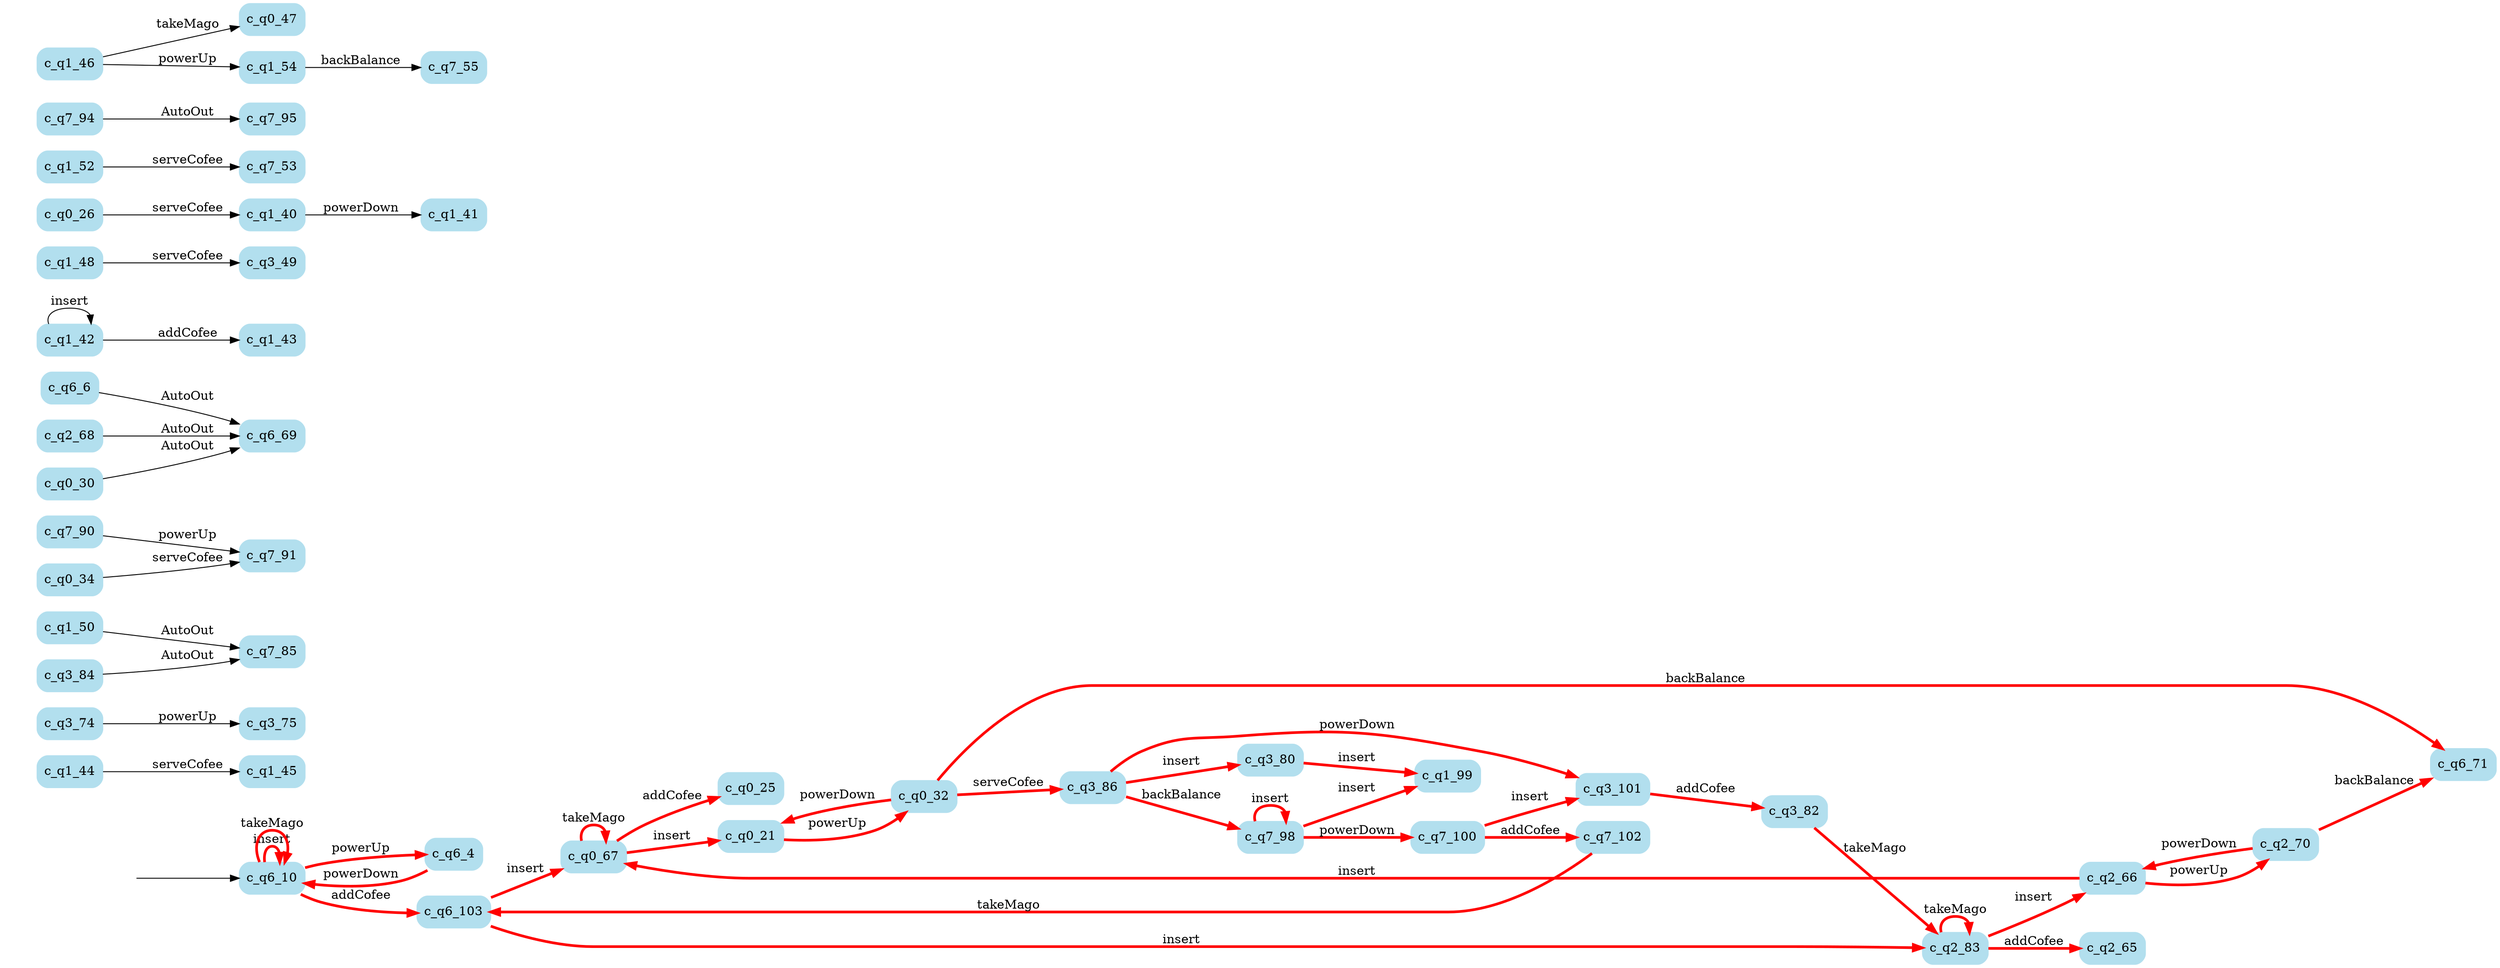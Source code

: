 digraph G {

	rankdir = LR;

	start_c_q6_10[style=invisible];

	node[shape=box, style="rounded, filled", color=lightblue2];

	c_q1_44[label="c_q1_44"];
	c_q2_70[label="c_q2_70"];
	c_q3_80[label="c_q3_80"];
	c_q3_74[label="c_q3_74"];
	c_q3_82[label="c_q3_82"];
	c_q7_85[label="c_q7_85"];
	c_q7_91[label="c_q7_91"];
	c_q6_6[label="c_q6_6"];
	c_q3_101[label="c_q3_101"];
	c_q2_66[label="c_q2_66"];
	c_q1_43[label="c_q1_43"];
	c_q0_32[label="c_q0_32"];
	c_q1_50[label="c_q1_50"];
	c_q1_48[label="c_q1_48"];
	c_q3_49[label="c_q3_49"];
	c_q2_68[label="c_q2_68"];
	c_q6_4[label="c_q6_4"];
	c_q0_25[label="c_q0_25"];
	c_q0_26[label="c_q0_26"];
	c_q7_102[label="c_q7_102"];
	c_q7_53[label="c_q7_53"];
	c_q7_90[label="c_q7_90"];
	c_q6_69[label="c_q6_69"];
	c_q3_84[label="c_q3_84"];
	c_q0_67[label="c_q0_67"];
	c_q3_86[label="c_q3_86"];
	c_q7_98[label="c_q7_98"];
	c_q6_71[label="c_q6_71"];
	c_q1_52[label="c_q1_52"];
	c_q7_94[label="c_q7_94"];
	c_q7_55[label="c_q7_55"];
	c_q0_21[label="c_q0_21"];
	c_q1_41[label="c_q1_41"];
	c_q6_10[label="c_q6_10"];
	c_q0_47[label="c_q0_47"];
	c_q1_46[label="c_q1_46"];
	c_q2_83[label="c_q2_83"];
	c_q0_34[label="c_q0_34"];
	c_q6_103[label="c_q6_103"];
	c_q1_99[label="c_q1_99"];
	c_q7_100[label="c_q7_100"];
	c_q7_95[label="c_q7_95"];
	c_q3_75[label="c_q3_75"];
	c_q1_40[label="c_q1_40"];
	c_q0_30[label="c_q0_30"];
	c_q2_65[label="c_q2_65"];
	c_q1_42[label="c_q1_42"];
	c_q1_45[label="c_q1_45"];
	c_q1_54[label="c_q1_54"];

	start_c_q6_10 -> c_q6_10;
	c_q6_10 -> c_q6_10[label="insert", penwidth=3, color=red];
	c_q6_10 -> c_q6_4[label="powerUp", penwidth=3, color=red];
	c_q6_4 -> c_q6_10[label="powerDown", penwidth=3, color=red];
	c_q6_6 -> c_q6_69[label="AutoOut"];
	c_q6_10 -> c_q6_10[label="takeMago", penwidth=3, color=red];
	c_q6_10 -> c_q6_103[label="addCofee", penwidth=3, color=red];
	c_q6_103 -> c_q0_67[label="insert", penwidth=3, color=red];
	c_q6_103 -> c_q2_83[label="insert", penwidth=3, color=red];
	c_q0_67 -> c_q0_21[label="insert", penwidth=3, color=red];
	c_q0_21 -> c_q0_32[label="powerUp", penwidth=3, color=red];
	c_q0_32 -> c_q0_21[label="powerDown", penwidth=3, color=red];
	c_q0_67 -> c_q0_67[label="takeMago", penwidth=3, color=red];
	c_q0_67 -> c_q0_25[label="addCofee", penwidth=3, color=red];
	c_q0_26 -> c_q1_40[label="serveCofee"];
	c_q0_32 -> c_q3_86[label="serveCofee", penwidth=3, color=red];
	c_q0_30 -> c_q6_69[label="AutoOut"];
	c_q0_32 -> c_q6_71[label="backBalance", penwidth=3, color=red];
	c_q0_34 -> c_q7_91[label="serveCofee"];
	c_q1_42 -> c_q1_42[label="insert"];
	c_q1_46 -> c_q1_54[label="powerUp"];
	c_q1_40 -> c_q1_41[label="powerDown"];
	c_q1_42 -> c_q1_43[label="addCofee"];
	c_q1_44 -> c_q1_45[label="serveCofee"];
	c_q1_46 -> c_q0_47[label="takeMago"];
	c_q1_48 -> c_q3_49[label="serveCofee"];
	c_q1_50 -> c_q7_85[label="AutoOut"];
	c_q1_52 -> c_q7_53[label="serveCofee"];
	c_q1_54 -> c_q7_55[label="backBalance"];
	c_q2_83 -> c_q2_66[label="insert", penwidth=3, color=red];
	c_q2_66 -> c_q2_70[label="powerUp", penwidth=3, color=red];
	c_q2_70 -> c_q2_66[label="powerDown", penwidth=3, color=red];
	c_q2_83 -> c_q2_83[label="takeMago", penwidth=3, color=red];
	c_q2_83 -> c_q2_65[label="addCofee", penwidth=3, color=red];
	c_q2_66 -> c_q0_67[label="insert", penwidth=3, color=red];
	c_q2_68 -> c_q6_69[label="AutoOut"];
	c_q2_70 -> c_q6_71[label="backBalance", penwidth=3, color=red];
	c_q3_86 -> c_q3_80[label="insert", penwidth=3, color=red];
	c_q3_74 -> c_q3_75[label="powerUp"];
	c_q3_86 -> c_q3_101[label="powerDown", penwidth=3, color=red];
	c_q3_101 -> c_q3_82[label="addCofee", penwidth=3, color=red];
	c_q3_80 -> c_q1_99[label="insert", penwidth=3, color=red];
	c_q3_82 -> c_q2_83[label="takeMago", penwidth=3, color=red];
	c_q3_84 -> c_q7_85[label="AutoOut"];
	c_q3_86 -> c_q7_98[label="backBalance", penwidth=3, color=red];
	c_q7_98 -> c_q7_98[label="insert", penwidth=3, color=red];
	c_q7_90 -> c_q7_91[label="powerUp"];
	c_q7_98 -> c_q7_100[label="powerDown", penwidth=3, color=red];
	c_q7_94 -> c_q7_95[label="AutoOut"];
	c_q7_100 -> c_q7_102[label="addCofee", penwidth=3, color=red];
	c_q7_98 -> c_q1_99[label="insert", penwidth=3, color=red];
	c_q7_100 -> c_q3_101[label="insert", penwidth=3, color=red];
	c_q7_102 -> c_q6_103[label="takeMago", penwidth=3, color=red];

}